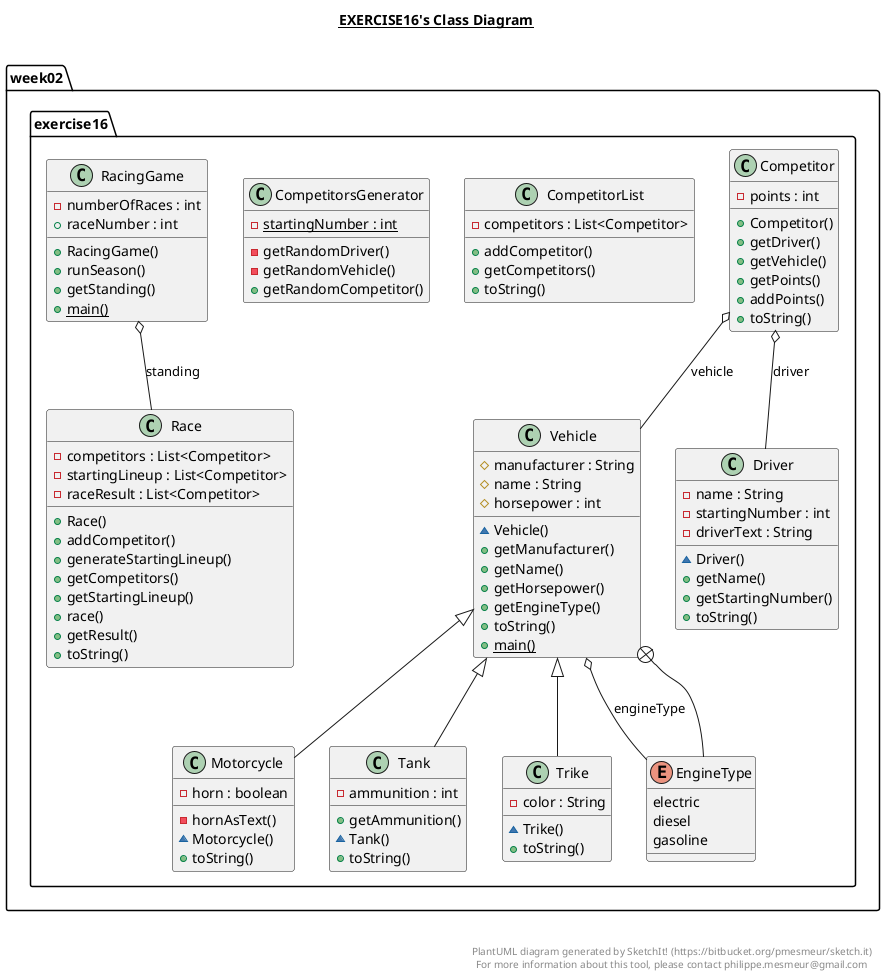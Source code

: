 @startuml

title __EXERCISE16's Class Diagram__\n

  package week02.exercise16 {
    class Competitor {
        - points : int
        + Competitor()
        + getDriver()
        + getVehicle()
        + getPoints()
        + addPoints()
        + toString()
    }
  }
  

  package week02.exercise16 {
    class CompetitorList {
        - competitors : List<Competitor>
        + addCompetitor()
        + getCompetitors()
        + toString()
    }
  }
  

  package week02.exercise16 {
    class CompetitorsGenerator {
        {static} - startingNumber : int
        - getRandomDriver()
        - getRandomVehicle()
        + getRandomCompetitor()
    }
  }
  

  package week02.exercise16 {
    class Driver {
        - name : String
        - startingNumber : int
        - driverText : String
        ~ Driver()
        + getName()
        + getStartingNumber()
        + toString()
    }
  }
  

  package week02.exercise16 {
    class Motorcycle {
        - horn : boolean
        - hornAsText()
        ~ Motorcycle()
        + toString()
    }
  }
  

  package week02.exercise16 {
    class Race {
        - competitors : List<Competitor>
        - startingLineup : List<Competitor>
        - raceResult : List<Competitor>
        + Race()
        + addCompetitor()
        + generateStartingLineup()
        + getCompetitors()
        + getStartingLineup()
        + race()
        + getResult()
        + toString()
    }
  }
  

  package week02.exercise16 {
    class RacingGame {
        - numberOfRaces : int
        + raceNumber : int
        + RacingGame()
        + runSeason()
        + getStanding()
        {static} + main()
    }
  }
  

  package week02.exercise16 {
    class Tank {
        - ammunition : int
        + getAmmunition()
        ~ Tank()
        + toString()
    }
  }
  

  package week02.exercise16 {
    class Trike {
        - color : String
        ~ Trike()
        + toString()
    }
  }
  

  package week02.exercise16 {
    class Vehicle {
        # manufacturer : String
        # name : String
        # horsepower : int
        ~ Vehicle()
        + getManufacturer()
        + getName()
        + getHorsepower()
        + getEngineType()
        + toString()
        {static} + main()
    }
  }
  

  package week02.exercise16 {
    enum EngineType {
      electric
      diesel
      gasoline
    }
  }
  

  Competitor o-- Driver : driver
  Competitor o-- Vehicle : vehicle
  Motorcycle -up-|> Vehicle
  RacingGame o-- Race : standing
  Tank -up-|> Vehicle
  Trike -up-|> Vehicle
  Vehicle o-- EngineType : engineType
  Vehicle +-down- EngineType


right footer


PlantUML diagram generated by SketchIt! (https://bitbucket.org/pmesmeur/sketch.it)
For more information about this tool, please contact philippe.mesmeur@gmail.com
endfooter

@enduml
